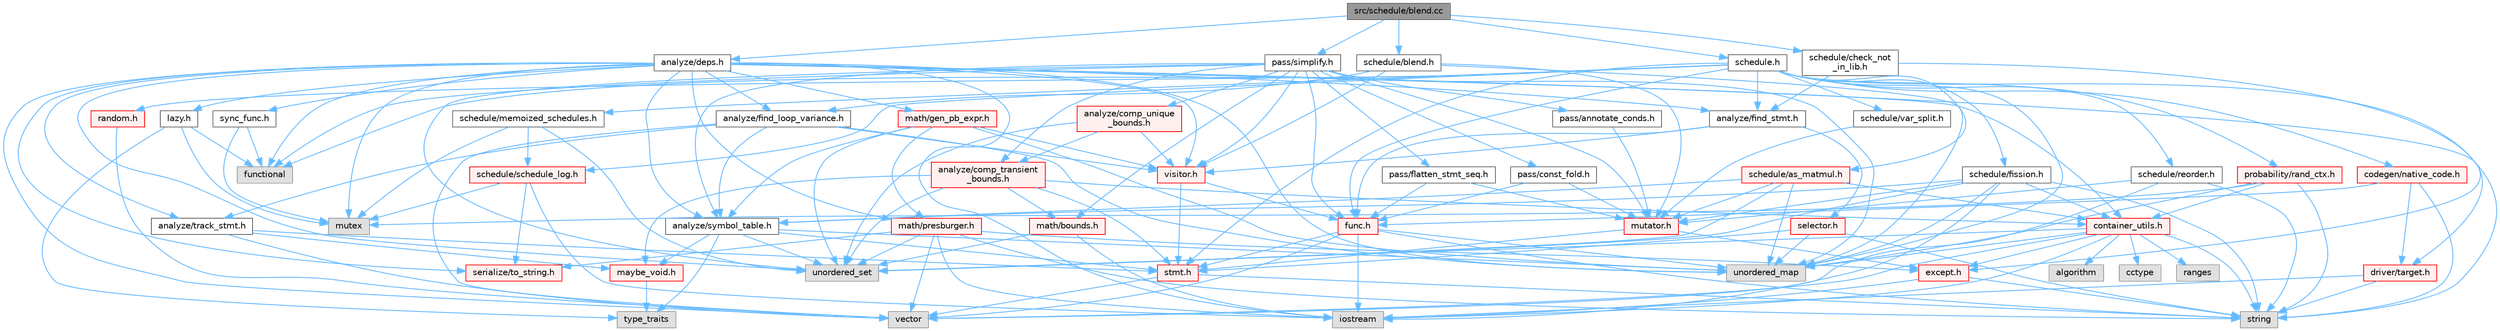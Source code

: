 digraph "src/schedule/blend.cc"
{
 // LATEX_PDF_SIZE
  bgcolor="transparent";
  edge [fontname=Helvetica,fontsize=10,labelfontname=Helvetica,labelfontsize=10];
  node [fontname=Helvetica,fontsize=10,shape=box,height=0.2,width=0.4];
  Node1 [label="src/schedule/blend.cc",height=0.2,width=0.4,color="gray40", fillcolor="grey60", style="filled", fontcolor="black",tooltip=" "];
  Node1 -> Node2 [color="steelblue1",style="solid"];
  Node2 [label="analyze/deps.h",height=0.2,width=0.4,color="grey40", fillcolor="white", style="filled",URL="$deps_8h.html",tooltip=" "];
  Node2 -> Node3 [color="steelblue1",style="solid"];
  Node3 [label="functional",height=0.2,width=0.4,color="grey60", fillcolor="#E0E0E0", style="filled",tooltip=" "];
  Node2 -> Node4 [color="steelblue1",style="solid"];
  Node4 [label="iostream",height=0.2,width=0.4,color="grey60", fillcolor="#E0E0E0", style="filled",tooltip=" "];
  Node2 -> Node5 [color="steelblue1",style="solid"];
  Node5 [label="mutex",height=0.2,width=0.4,color="grey60", fillcolor="#E0E0E0", style="filled",tooltip=" "];
  Node2 -> Node6 [color="steelblue1",style="solid"];
  Node6 [label="string",height=0.2,width=0.4,color="grey60", fillcolor="#E0E0E0", style="filled",tooltip=" "];
  Node2 -> Node7 [color="steelblue1",style="solid"];
  Node7 [label="unordered_map",height=0.2,width=0.4,color="grey60", fillcolor="#E0E0E0", style="filled",tooltip=" "];
  Node2 -> Node8 [color="steelblue1",style="solid"];
  Node8 [label="unordered_set",height=0.2,width=0.4,color="grey60", fillcolor="#E0E0E0", style="filled",tooltip=" "];
  Node2 -> Node9 [color="steelblue1",style="solid"];
  Node9 [label="vector",height=0.2,width=0.4,color="grey60", fillcolor="#E0E0E0", style="filled",tooltip=" "];
  Node2 -> Node10 [color="steelblue1",style="solid"];
  Node10 [label="analyze/find_loop_variance.h",height=0.2,width=0.4,color="grey40", fillcolor="white", style="filled",URL="$find__loop__variance_8h.html",tooltip=" "];
  Node10 -> Node7 [color="steelblue1",style="solid"];
  Node10 -> Node9 [color="steelblue1",style="solid"];
  Node10 -> Node11 [color="steelblue1",style="solid"];
  Node11 [label="analyze/symbol_table.h",height=0.2,width=0.4,color="grey40", fillcolor="white", style="filled",URL="$symbol__table_8h.html",tooltip=" "];
  Node11 -> Node12 [color="steelblue1",style="solid"];
  Node12 [label="type_traits",height=0.2,width=0.4,color="grey60", fillcolor="#E0E0E0", style="filled",tooltip=" "];
  Node11 -> Node7 [color="steelblue1",style="solid"];
  Node11 -> Node8 [color="steelblue1",style="solid"];
  Node11 -> Node13 [color="steelblue1",style="solid"];
  Node13 [label="maybe_void.h",height=0.2,width=0.4,color="red", fillcolor="#FFF0F0", style="filled",URL="$maybe__void_8h.html",tooltip=" "];
  Node13 -> Node12 [color="steelblue1",style="solid"];
  Node11 -> Node15 [color="steelblue1",style="solid"];
  Node15 [label="stmt.h",height=0.2,width=0.4,color="red", fillcolor="#FFF0F0", style="filled",URL="$stmt_8h.html",tooltip=" "];
  Node15 -> Node6 [color="steelblue1",style="solid"];
  Node15 -> Node9 [color="steelblue1",style="solid"];
  Node10 -> Node52 [color="steelblue1",style="solid"];
  Node52 [label="analyze/track_stmt.h",height=0.2,width=0.4,color="grey40", fillcolor="white", style="filled",URL="$track__stmt_8h.html",tooltip=" "];
  Node52 -> Node9 [color="steelblue1",style="solid"];
  Node52 -> Node13 [color="steelblue1",style="solid"];
  Node52 -> Node15 [color="steelblue1",style="solid"];
  Node10 -> Node53 [color="steelblue1",style="solid"];
  Node53 [label="visitor.h",height=0.2,width=0.4,color="red", fillcolor="#FFF0F0", style="filled",URL="$visitor_8h.html",tooltip=" "];
  Node53 -> Node57 [color="steelblue1",style="solid"];
  Node57 [label="func.h",height=0.2,width=0.4,color="red", fillcolor="#FFF0F0", style="filled",URL="$func_8h.html",tooltip=" "];
  Node57 -> Node4 [color="steelblue1",style="solid"];
  Node57 -> Node6 [color="steelblue1",style="solid"];
  Node57 -> Node7 [color="steelblue1",style="solid"];
  Node57 -> Node9 [color="steelblue1",style="solid"];
  Node57 -> Node15 [color="steelblue1",style="solid"];
  Node53 -> Node15 [color="steelblue1",style="solid"];
  Node2 -> Node63 [color="steelblue1",style="solid"];
  Node63 [label="analyze/find_stmt.h",height=0.2,width=0.4,color="grey40", fillcolor="white", style="filled",URL="$find__stmt_8h.html",tooltip=" "];
  Node63 -> Node57 [color="steelblue1",style="solid"];
  Node63 -> Node64 [color="steelblue1",style="solid"];
  Node64 [label="selector.h",height=0.2,width=0.4,color="red", fillcolor="#FFF0F0", style="filled",URL="$selector_8h.html",tooltip=" "];
  Node64 -> Node6 [color="steelblue1",style="solid"];
  Node64 -> Node7 [color="steelblue1",style="solid"];
  Node64 -> Node15 [color="steelblue1",style="solid"];
  Node63 -> Node53 [color="steelblue1",style="solid"];
  Node2 -> Node11 [color="steelblue1",style="solid"];
  Node2 -> Node52 [color="steelblue1",style="solid"];
  Node2 -> Node36 [color="steelblue1",style="solid"];
  Node36 [label="container_utils.h",height=0.2,width=0.4,color="red", fillcolor="#FFF0F0", style="filled",URL="$container__utils_8h.html",tooltip=" "];
  Node36 -> Node37 [color="steelblue1",style="solid"];
  Node37 [label="algorithm",height=0.2,width=0.4,color="grey60", fillcolor="#E0E0E0", style="filled",tooltip=" "];
  Node36 -> Node38 [color="steelblue1",style="solid"];
  Node38 [label="cctype",height=0.2,width=0.4,color="grey60", fillcolor="#E0E0E0", style="filled",tooltip=" "];
  Node36 -> Node4 [color="steelblue1",style="solid"];
  Node36 -> Node39 [color="steelblue1",style="solid"];
  Node39 [label="ranges",height=0.2,width=0.4,color="grey60", fillcolor="#E0E0E0", style="filled",tooltip=" "];
  Node36 -> Node6 [color="steelblue1",style="solid"];
  Node36 -> Node7 [color="steelblue1",style="solid"];
  Node36 -> Node8 [color="steelblue1",style="solid"];
  Node36 -> Node9 [color="steelblue1",style="solid"];
  Node36 -> Node29 [color="steelblue1",style="solid"];
  Node29 [label="except.h",height=0.2,width=0.4,color="red", fillcolor="#FFF0F0", style="filled",URL="$except_8h.html",tooltip=" "];
  Node29 -> Node4 [color="steelblue1",style="solid"];
  Node29 -> Node6 [color="steelblue1",style="solid"];
  Node2 -> Node65 [color="steelblue1",style="solid"];
  Node65 [label="lazy.h",height=0.2,width=0.4,color="grey40", fillcolor="white", style="filled",URL="$lazy_8h.html",tooltip=" "];
  Node65 -> Node3 [color="steelblue1",style="solid"];
  Node65 -> Node5 [color="steelblue1",style="solid"];
  Node65 -> Node12 [color="steelblue1",style="solid"];
  Node2 -> Node66 [color="steelblue1",style="solid"];
  Node66 [label="math/gen_pb_expr.h",height=0.2,width=0.4,color="red", fillcolor="#FFF0F0", style="filled",URL="$gen__pb__expr_8h.html",tooltip=" "];
  Node66 -> Node7 [color="steelblue1",style="solid"];
  Node66 -> Node8 [color="steelblue1",style="solid"];
  Node66 -> Node11 [color="steelblue1",style="solid"];
  Node66 -> Node68 [color="steelblue1",style="solid"];
  Node68 [label="math/presburger.h",height=0.2,width=0.4,color="red", fillcolor="#FFF0F0", style="filled",URL="$presburger_8h.html",tooltip=" "];
  Node68 -> Node4 [color="steelblue1",style="solid"];
  Node68 -> Node6 [color="steelblue1",style="solid"];
  Node68 -> Node8 [color="steelblue1",style="solid"];
  Node68 -> Node9 [color="steelblue1",style="solid"];
  Node68 -> Node29 [color="steelblue1",style="solid"];
  Node68 -> Node31 [color="steelblue1",style="solid"];
  Node31 [label="serialize/to_string.h",height=0.2,width=0.4,color="red", fillcolor="#FFF0F0", style="filled",URL="$to__string_8h.html",tooltip=" "];
  Node66 -> Node53 [color="steelblue1",style="solid"];
  Node2 -> Node68 [color="steelblue1",style="solid"];
  Node2 -> Node31 [color="steelblue1",style="solid"];
  Node2 -> Node81 [color="steelblue1",style="solid"];
  Node81 [label="sync_func.h",height=0.2,width=0.4,color="grey40", fillcolor="white", style="filled",URL="$sync__func_8h.html",tooltip=" "];
  Node81 -> Node3 [color="steelblue1",style="solid"];
  Node81 -> Node5 [color="steelblue1",style="solid"];
  Node2 -> Node53 [color="steelblue1",style="solid"];
  Node1 -> Node82 [color="steelblue1",style="solid"];
  Node82 [label="pass/simplify.h",height=0.2,width=0.4,color="grey40", fillcolor="white", style="filled",URL="$simplify_8h.html",tooltip=" "];
  Node82 -> Node3 [color="steelblue1",style="solid"];
  Node82 -> Node7 [color="steelblue1",style="solid"];
  Node82 -> Node8 [color="steelblue1",style="solid"];
  Node82 -> Node83 [color="steelblue1",style="solid"];
  Node83 [label="analyze/comp_transient\l_bounds.h",height=0.2,width=0.4,color="red", fillcolor="#FFF0F0", style="filled",URL="$comp__transient__bounds_8h.html",tooltip=" "];
  Node83 -> Node8 [color="steelblue1",style="solid"];
  Node83 -> Node36 [color="steelblue1",style="solid"];
  Node83 -> Node88 [color="steelblue1",style="solid"];
  Node88 [label="math/bounds.h",height=0.2,width=0.4,color="red", fillcolor="#FFF0F0", style="filled",URL="$bounds_8h.html",tooltip=" "];
  Node88 -> Node4 [color="steelblue1",style="solid"];
  Node88 -> Node8 [color="steelblue1",style="solid"];
  Node83 -> Node13 [color="steelblue1",style="solid"];
  Node83 -> Node15 [color="steelblue1",style="solid"];
  Node82 -> Node92 [color="steelblue1",style="solid"];
  Node92 [label="analyze/comp_unique\l_bounds.h",height=0.2,width=0.4,color="red", fillcolor="#FFF0F0", style="filled",URL="$comp__unique__bounds_8h.html",tooltip=" "];
  Node92 -> Node8 [color="steelblue1",style="solid"];
  Node92 -> Node83 [color="steelblue1",style="solid"];
  Node92 -> Node53 [color="steelblue1",style="solid"];
  Node82 -> Node11 [color="steelblue1",style="solid"];
  Node82 -> Node57 [color="steelblue1",style="solid"];
  Node82 -> Node88 [color="steelblue1",style="solid"];
  Node82 -> Node93 [color="steelblue1",style="solid"];
  Node93 [label="mutator.h",height=0.2,width=0.4,color="red", fillcolor="#FFF0F0", style="filled",URL="$mutator_8h.html",tooltip=" "];
  Node93 -> Node29 [color="steelblue1",style="solid"];
  Node93 -> Node15 [color="steelblue1",style="solid"];
  Node82 -> Node94 [color="steelblue1",style="solid"];
  Node94 [label="pass/annotate_conds.h",height=0.2,width=0.4,color="grey40", fillcolor="white", style="filled",URL="$annotate__conds_8h.html",tooltip=" "];
  Node94 -> Node93 [color="steelblue1",style="solid"];
  Node82 -> Node95 [color="steelblue1",style="solid"];
  Node95 [label="pass/const_fold.h",height=0.2,width=0.4,color="grey40", fillcolor="white", style="filled",URL="$const__fold_8h.html",tooltip=" "];
  Node95 -> Node57 [color="steelblue1",style="solid"];
  Node95 -> Node93 [color="steelblue1",style="solid"];
  Node82 -> Node96 [color="steelblue1",style="solid"];
  Node96 [label="pass/flatten_stmt_seq.h",height=0.2,width=0.4,color="grey40", fillcolor="white", style="filled",URL="$flatten__stmt__seq_8h.html",tooltip=" "];
  Node96 -> Node57 [color="steelblue1",style="solid"];
  Node96 -> Node93 [color="steelblue1",style="solid"];
  Node82 -> Node53 [color="steelblue1",style="solid"];
  Node1 -> Node97 [color="steelblue1",style="solid"];
  Node97 [label="schedule.h",height=0.2,width=0.4,color="grey40", fillcolor="white", style="filled",URL="$schedule_8h.html",tooltip=" "];
  Node97 -> Node3 [color="steelblue1",style="solid"];
  Node97 -> Node7 [color="steelblue1",style="solid"];
  Node97 -> Node63 [color="steelblue1",style="solid"];
  Node97 -> Node98 [color="steelblue1",style="solid"];
  Node98 [label="codegen/native_code.h",height=0.2,width=0.4,color="red", fillcolor="#FFF0F0", style="filled",URL="$native__code_8h.html",tooltip=" "];
  Node98 -> Node6 [color="steelblue1",style="solid"];
  Node98 -> Node61 [color="steelblue1",style="solid"];
  Node61 [label="driver/target.h",height=0.2,width=0.4,color="red", fillcolor="#FFF0F0", style="filled",URL="$target_8h.html",tooltip=" "];
  Node61 -> Node4 [color="steelblue1",style="solid"];
  Node61 -> Node6 [color="steelblue1",style="solid"];
  Node98 -> Node57 [color="steelblue1",style="solid"];
  Node97 -> Node61 [color="steelblue1",style="solid"];
  Node97 -> Node57 [color="steelblue1",style="solid"];
  Node97 -> Node99 [color="steelblue1",style="solid"];
  Node99 [label="probability/rand_ctx.h",height=0.2,width=0.4,color="red", fillcolor="#FFF0F0", style="filled",URL="$rand__ctx_8h.html",tooltip=" "];
  Node99 -> Node5 [color="steelblue1",style="solid"];
  Node99 -> Node6 [color="steelblue1",style="solid"];
  Node99 -> Node7 [color="steelblue1",style="solid"];
  Node99 -> Node36 [color="steelblue1",style="solid"];
  Node97 -> Node108 [color="steelblue1",style="solid"];
  Node108 [label="random.h",height=0.2,width=0.4,color="red", fillcolor="#FFF0F0", style="filled",URL="$random_8h.html",tooltip=" "];
  Node108 -> Node9 [color="steelblue1",style="solid"];
  Node97 -> Node109 [color="steelblue1",style="solid"];
  Node109 [label="schedule/as_matmul.h",height=0.2,width=0.4,color="red", fillcolor="#FFF0F0", style="filled",URL="$as__matmul_8h.html",tooltip=" "];
  Node109 -> Node7 [color="steelblue1",style="solid"];
  Node109 -> Node8 [color="steelblue1",style="solid"];
  Node109 -> Node11 [color="steelblue1",style="solid"];
  Node109 -> Node36 [color="steelblue1",style="solid"];
  Node109 -> Node93 [color="steelblue1",style="solid"];
  Node97 -> Node111 [color="steelblue1",style="solid"];
  Node111 [label="schedule/fission.h",height=0.2,width=0.4,color="grey40", fillcolor="white", style="filled",URL="$fission_8h.html",tooltip=" "];
  Node111 -> Node4 [color="steelblue1",style="solid"];
  Node111 -> Node6 [color="steelblue1",style="solid"];
  Node111 -> Node7 [color="steelblue1",style="solid"];
  Node111 -> Node8 [color="steelblue1",style="solid"];
  Node111 -> Node11 [color="steelblue1",style="solid"];
  Node111 -> Node36 [color="steelblue1",style="solid"];
  Node111 -> Node93 [color="steelblue1",style="solid"];
  Node97 -> Node112 [color="steelblue1",style="solid"];
  Node112 [label="schedule/memoized_schedules.h",height=0.2,width=0.4,color="grey40", fillcolor="white", style="filled",URL="$memoized__schedules_8h.html",tooltip=" "];
  Node112 -> Node5 [color="steelblue1",style="solid"];
  Node112 -> Node8 [color="steelblue1",style="solid"];
  Node112 -> Node113 [color="steelblue1",style="solid"];
  Node113 [label="schedule/schedule_log.h",height=0.2,width=0.4,color="red", fillcolor="#FFF0F0", style="filled",URL="$schedule__log_8h.html",tooltip=" "];
  Node113 -> Node4 [color="steelblue1",style="solid"];
  Node113 -> Node5 [color="steelblue1",style="solid"];
  Node113 -> Node31 [color="steelblue1",style="solid"];
  Node97 -> Node115 [color="steelblue1",style="solid"];
  Node115 [label="schedule/reorder.h",height=0.2,width=0.4,color="grey40", fillcolor="white", style="filled",URL="$reorder_8h.html",tooltip=" "];
  Node115 -> Node6 [color="steelblue1",style="solid"];
  Node115 -> Node9 [color="steelblue1",style="solid"];
  Node115 -> Node93 [color="steelblue1",style="solid"];
  Node97 -> Node113 [color="steelblue1",style="solid"];
  Node97 -> Node116 [color="steelblue1",style="solid"];
  Node116 [label="schedule/var_split.h",height=0.2,width=0.4,color="grey40", fillcolor="white", style="filled",URL="$var__split_8h.html",tooltip=" "];
  Node116 -> Node93 [color="steelblue1",style="solid"];
  Node97 -> Node15 [color="steelblue1",style="solid"];
  Node1 -> Node117 [color="steelblue1",style="solid"];
  Node117 [label="schedule/blend.h",height=0.2,width=0.4,color="grey40", fillcolor="white", style="filled",URL="$blend_8h.html",tooltip=" "];
  Node117 -> Node7 [color="steelblue1",style="solid"];
  Node117 -> Node10 [color="steelblue1",style="solid"];
  Node117 -> Node93 [color="steelblue1",style="solid"];
  Node117 -> Node53 [color="steelblue1",style="solid"];
  Node1 -> Node118 [color="steelblue1",style="solid"];
  Node118 [label="schedule/check_not\l_in_lib.h",height=0.2,width=0.4,color="grey40", fillcolor="white", style="filled",URL="$check__not__in__lib_8h.html",tooltip=" "];
  Node118 -> Node63 [color="steelblue1",style="solid"];
  Node118 -> Node29 [color="steelblue1",style="solid"];
}
